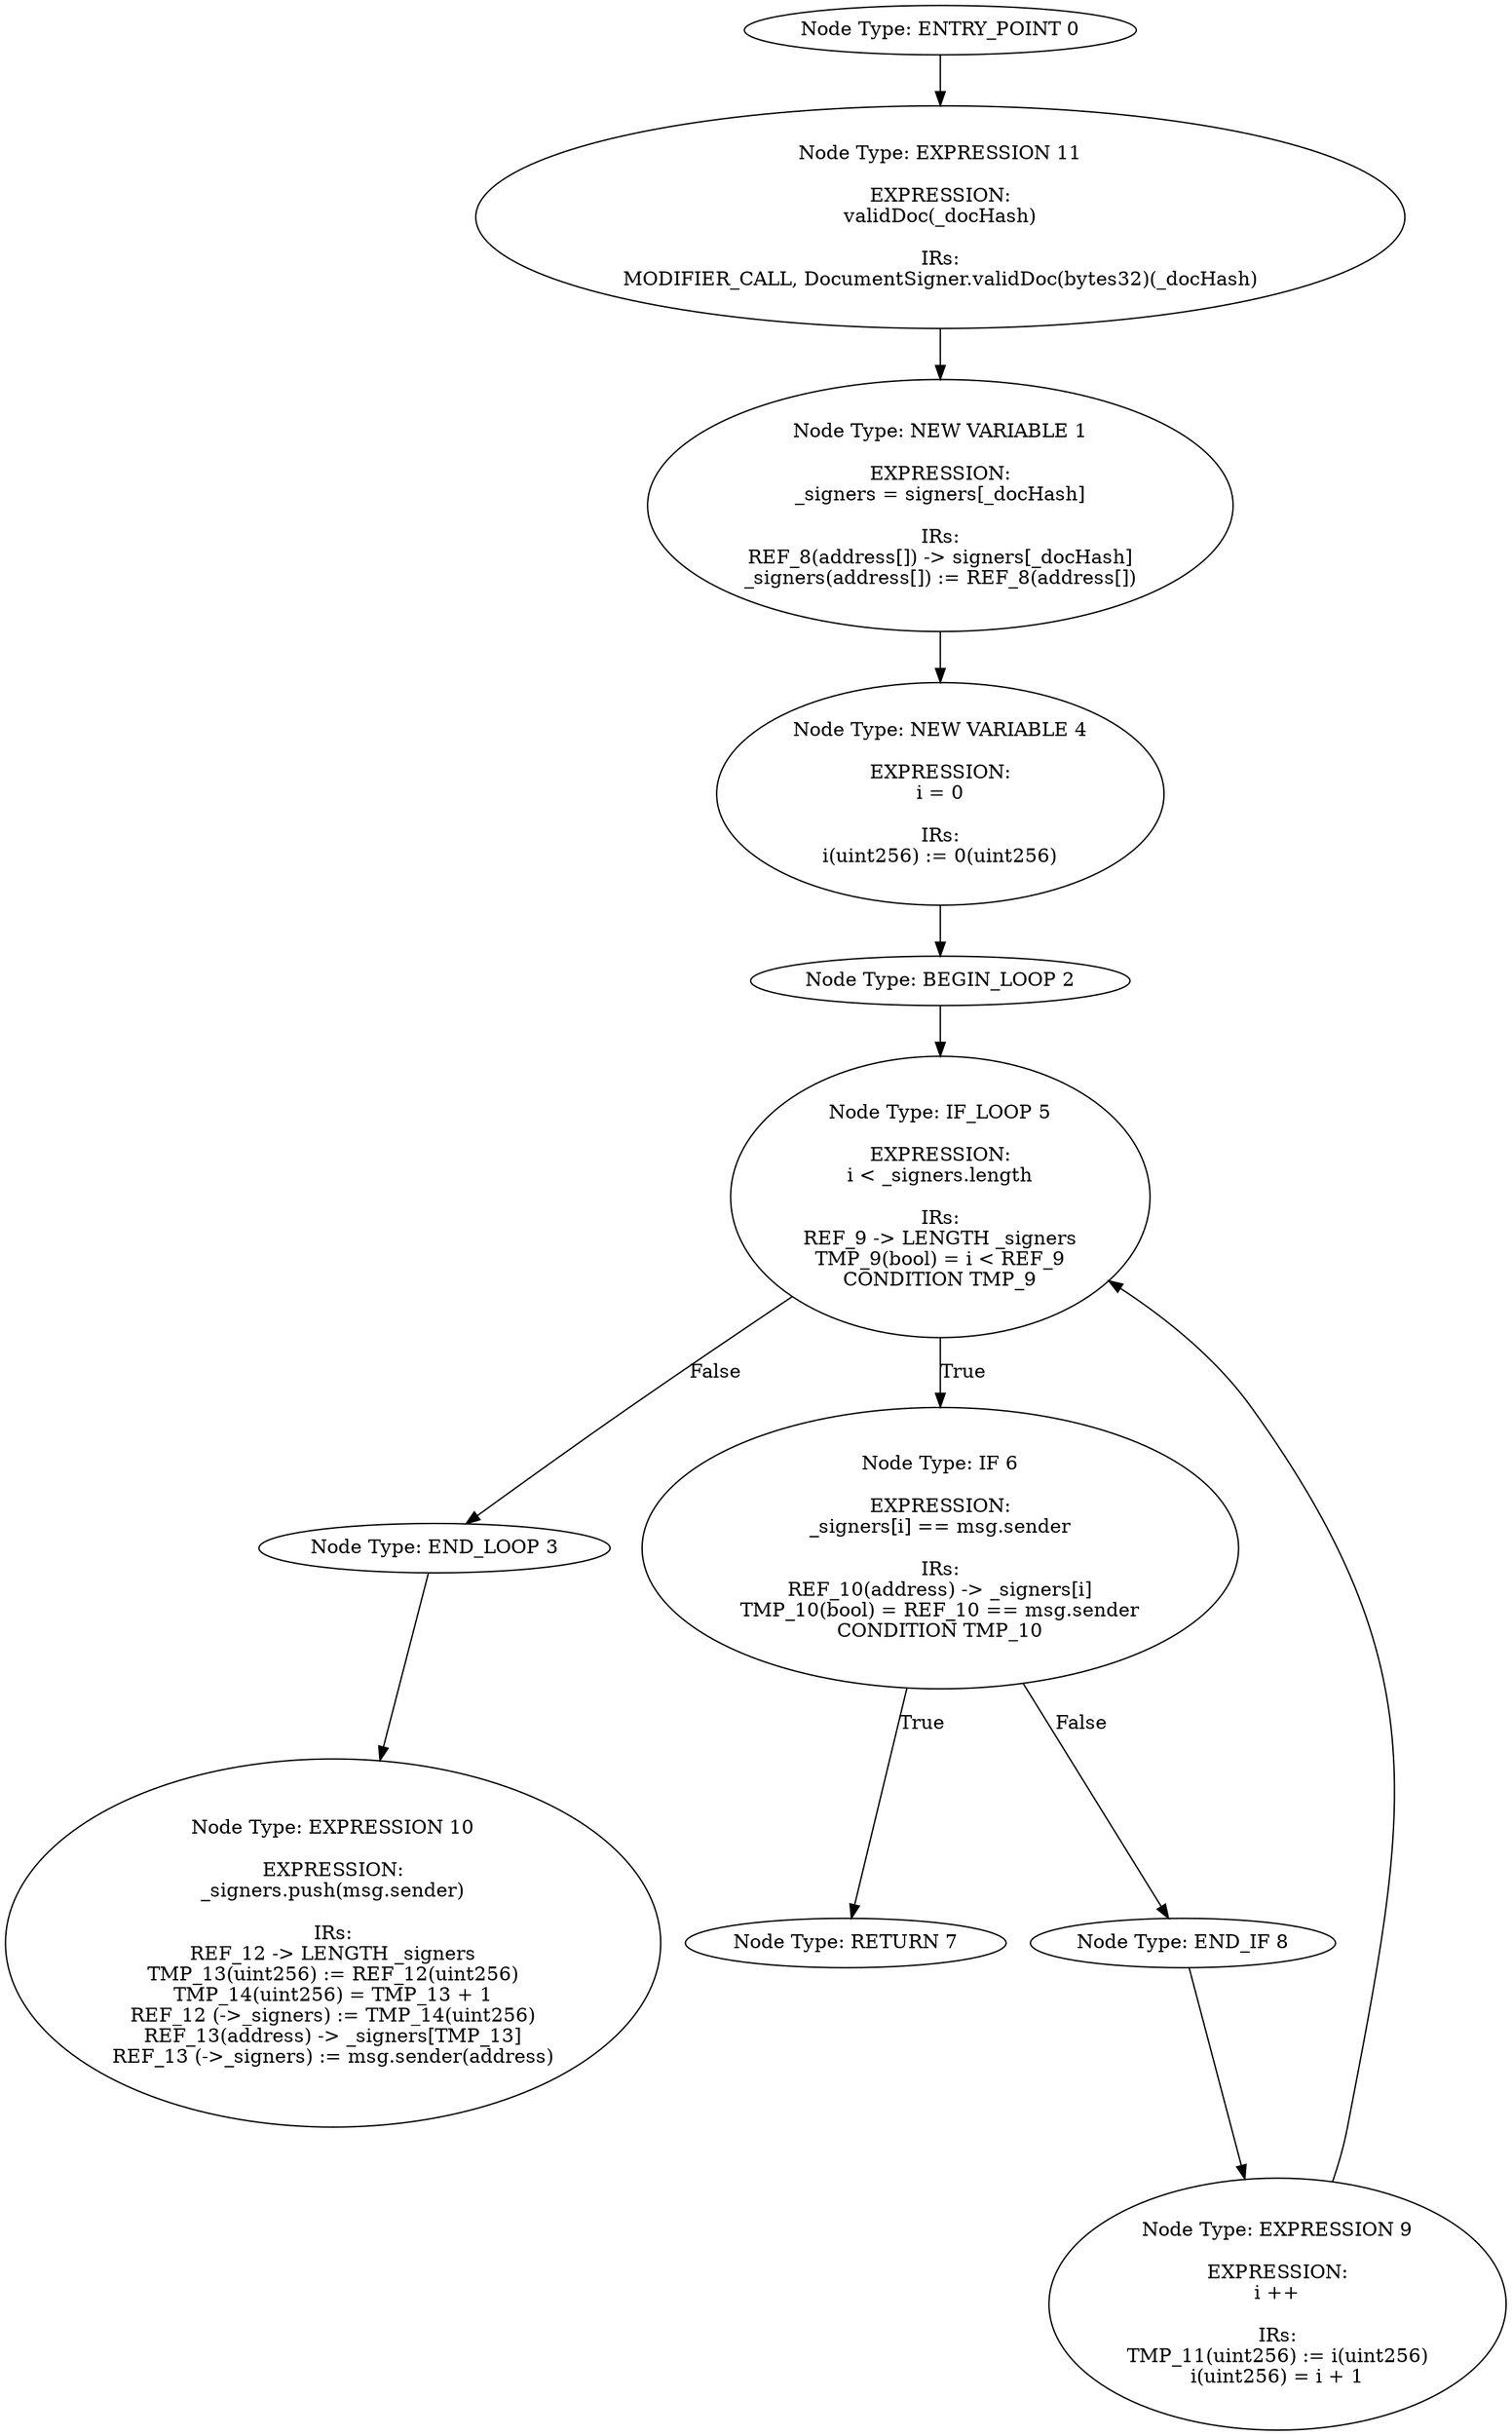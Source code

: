 digraph{
0[label="Node Type: ENTRY_POINT 0
"];
0->11;
1[label="Node Type: NEW VARIABLE 1

EXPRESSION:
_signers = signers[_docHash]

IRs:
REF_8(address[]) -> signers[_docHash]
_signers(address[]) := REF_8(address[])"];
1->4;
2[label="Node Type: BEGIN_LOOP 2
"];
2->5;
3[label="Node Type: END_LOOP 3
"];
3->10;
4[label="Node Type: NEW VARIABLE 4

EXPRESSION:
i = 0

IRs:
i(uint256) := 0(uint256)"];
4->2;
5[label="Node Type: IF_LOOP 5

EXPRESSION:
i < _signers.length

IRs:
REF_9 -> LENGTH _signers
TMP_9(bool) = i < REF_9
CONDITION TMP_9"];
5->6[label="True"];
5->3[label="False"];
6[label="Node Type: IF 6

EXPRESSION:
_signers[i] == msg.sender

IRs:
REF_10(address) -> _signers[i]
TMP_10(bool) = REF_10 == msg.sender
CONDITION TMP_10"];
6->7[label="True"];
6->8[label="False"];
7[label="Node Type: RETURN 7
"];
8[label="Node Type: END_IF 8
"];
8->9;
9[label="Node Type: EXPRESSION 9

EXPRESSION:
i ++

IRs:
TMP_11(uint256) := i(uint256)
i(uint256) = i + 1"];
9->5;
10[label="Node Type: EXPRESSION 10

EXPRESSION:
_signers.push(msg.sender)

IRs:
REF_12 -> LENGTH _signers
TMP_13(uint256) := REF_12(uint256)
TMP_14(uint256) = TMP_13 + 1
REF_12 (->_signers) := TMP_14(uint256)
REF_13(address) -> _signers[TMP_13]
REF_13 (->_signers) := msg.sender(address)"];
11[label="Node Type: EXPRESSION 11

EXPRESSION:
validDoc(_docHash)

IRs:
MODIFIER_CALL, DocumentSigner.validDoc(bytes32)(_docHash)"];
11->1;
}
